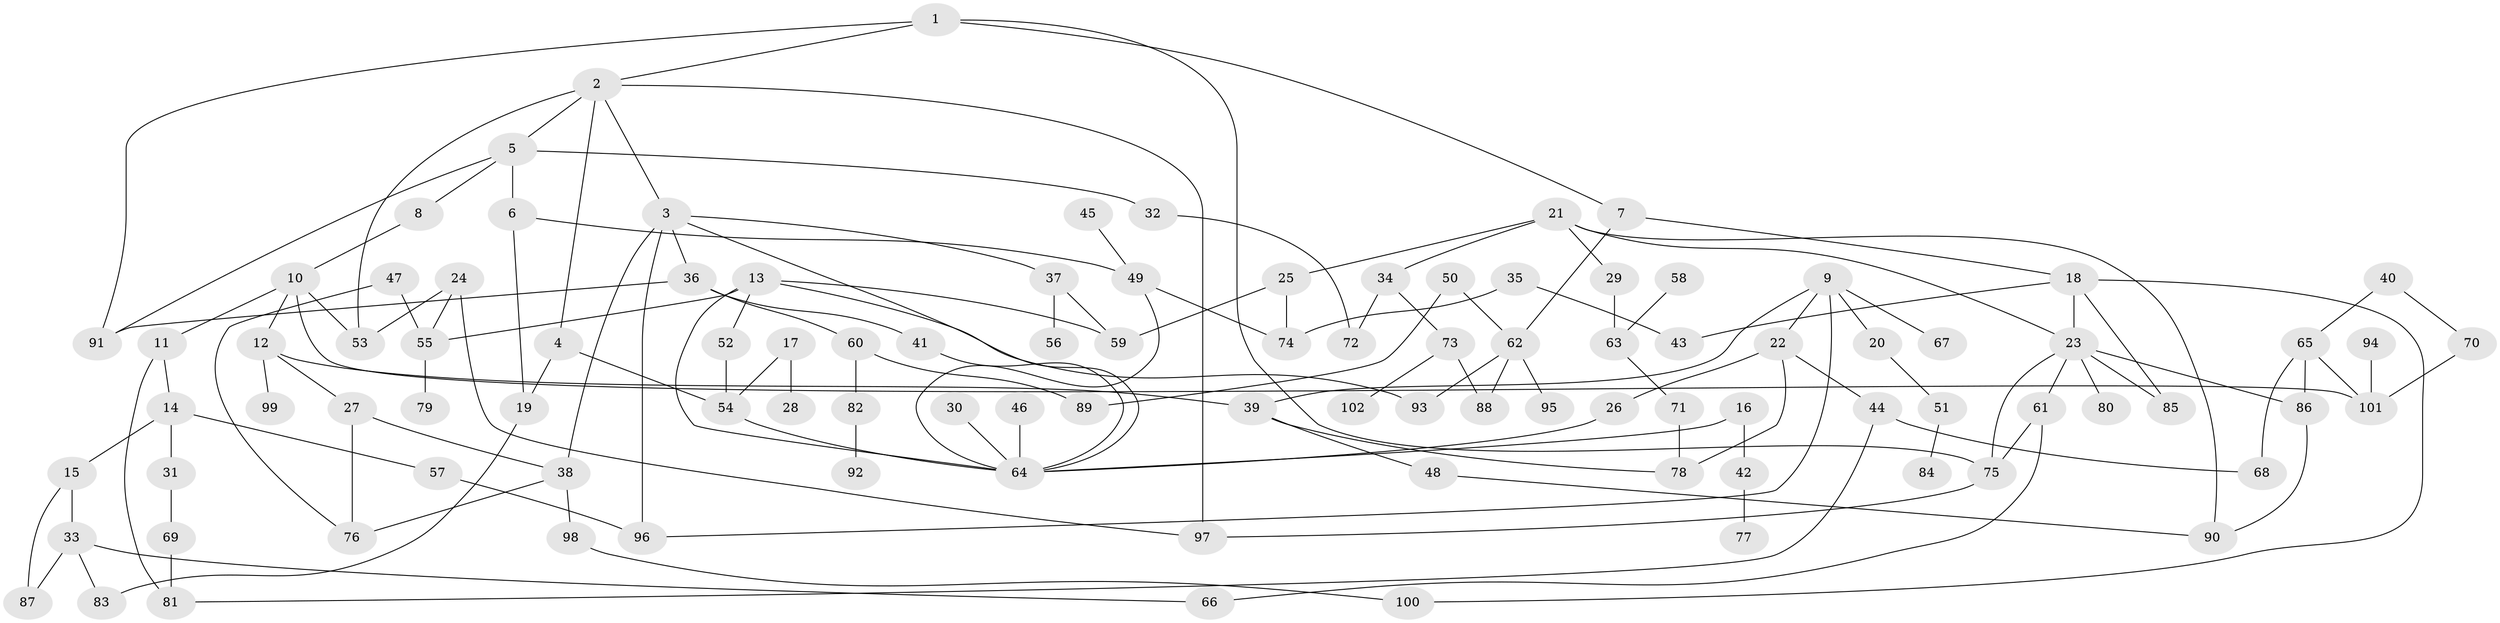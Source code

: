 // original degree distribution, {4: 0.1103448275862069, 6: 0.020689655172413793, 3: 0.1793103448275862, 5: 0.06896551724137931, 2: 0.3724137931034483, 10: 0.006896551724137931, 8: 0.006896551724137931, 1: 0.23448275862068965}
// Generated by graph-tools (version 1.1) at 2025/36/03/04/25 23:36:10]
// undirected, 102 vertices, 142 edges
graph export_dot {
  node [color=gray90,style=filled];
  1;
  2;
  3;
  4;
  5;
  6;
  7;
  8;
  9;
  10;
  11;
  12;
  13;
  14;
  15;
  16;
  17;
  18;
  19;
  20;
  21;
  22;
  23;
  24;
  25;
  26;
  27;
  28;
  29;
  30;
  31;
  32;
  33;
  34;
  35;
  36;
  37;
  38;
  39;
  40;
  41;
  42;
  43;
  44;
  45;
  46;
  47;
  48;
  49;
  50;
  51;
  52;
  53;
  54;
  55;
  56;
  57;
  58;
  59;
  60;
  61;
  62;
  63;
  64;
  65;
  66;
  67;
  68;
  69;
  70;
  71;
  72;
  73;
  74;
  75;
  76;
  77;
  78;
  79;
  80;
  81;
  82;
  83;
  84;
  85;
  86;
  87;
  88;
  89;
  90;
  91;
  92;
  93;
  94;
  95;
  96;
  97;
  98;
  99;
  100;
  101;
  102;
  1 -- 2 [weight=1.0];
  1 -- 7 [weight=1.0];
  1 -- 75 [weight=1.0];
  1 -- 91 [weight=1.0];
  2 -- 3 [weight=1.0];
  2 -- 4 [weight=1.0];
  2 -- 5 [weight=1.0];
  2 -- 53 [weight=1.0];
  2 -- 97 [weight=1.0];
  3 -- 36 [weight=1.0];
  3 -- 37 [weight=1.0];
  3 -- 38 [weight=1.0];
  3 -- 64 [weight=1.0];
  3 -- 96 [weight=1.0];
  4 -- 19 [weight=1.0];
  4 -- 54 [weight=1.0];
  5 -- 6 [weight=1.0];
  5 -- 8 [weight=1.0];
  5 -- 32 [weight=1.0];
  5 -- 91 [weight=1.0];
  6 -- 19 [weight=1.0];
  6 -- 49 [weight=1.0];
  7 -- 18 [weight=1.0];
  7 -- 62 [weight=1.0];
  8 -- 10 [weight=1.0];
  9 -- 20 [weight=1.0];
  9 -- 22 [weight=1.0];
  9 -- 39 [weight=1.0];
  9 -- 67 [weight=1.0];
  9 -- 96 [weight=1.0];
  10 -- 11 [weight=1.0];
  10 -- 12 [weight=1.0];
  10 -- 53 [weight=1.0];
  10 -- 101 [weight=1.0];
  11 -- 14 [weight=1.0];
  11 -- 81 [weight=1.0];
  12 -- 27 [weight=1.0];
  12 -- 39 [weight=1.0];
  12 -- 99 [weight=1.0];
  13 -- 52 [weight=1.0];
  13 -- 55 [weight=1.0];
  13 -- 59 [weight=1.0];
  13 -- 64 [weight=1.0];
  13 -- 93 [weight=1.0];
  14 -- 15 [weight=1.0];
  14 -- 31 [weight=1.0];
  14 -- 57 [weight=1.0];
  15 -- 33 [weight=1.0];
  15 -- 87 [weight=1.0];
  16 -- 42 [weight=1.0];
  16 -- 64 [weight=1.0];
  17 -- 28 [weight=1.0];
  17 -- 54 [weight=1.0];
  18 -- 23 [weight=1.0];
  18 -- 43 [weight=1.0];
  18 -- 85 [weight=1.0];
  18 -- 100 [weight=1.0];
  19 -- 83 [weight=1.0];
  20 -- 51 [weight=1.0];
  21 -- 23 [weight=1.0];
  21 -- 25 [weight=1.0];
  21 -- 29 [weight=1.0];
  21 -- 34 [weight=1.0];
  21 -- 90 [weight=1.0];
  22 -- 26 [weight=1.0];
  22 -- 44 [weight=1.0];
  22 -- 78 [weight=1.0];
  23 -- 61 [weight=1.0];
  23 -- 75 [weight=1.0];
  23 -- 80 [weight=1.0];
  23 -- 85 [weight=1.0];
  23 -- 86 [weight=1.0];
  24 -- 53 [weight=1.0];
  24 -- 55 [weight=1.0];
  24 -- 97 [weight=1.0];
  25 -- 59 [weight=1.0];
  25 -- 74 [weight=1.0];
  26 -- 64 [weight=1.0];
  27 -- 38 [weight=1.0];
  27 -- 76 [weight=1.0];
  29 -- 63 [weight=1.0];
  30 -- 64 [weight=1.0];
  31 -- 69 [weight=1.0];
  32 -- 72 [weight=1.0];
  33 -- 66 [weight=1.0];
  33 -- 83 [weight=1.0];
  33 -- 87 [weight=1.0];
  34 -- 72 [weight=1.0];
  34 -- 73 [weight=1.0];
  35 -- 43 [weight=1.0];
  35 -- 74 [weight=1.0];
  36 -- 41 [weight=1.0];
  36 -- 60 [weight=1.0];
  36 -- 91 [weight=1.0];
  37 -- 56 [weight=1.0];
  37 -- 59 [weight=1.0];
  38 -- 76 [weight=1.0];
  38 -- 98 [weight=1.0];
  39 -- 48 [weight=1.0];
  39 -- 78 [weight=1.0];
  40 -- 65 [weight=1.0];
  40 -- 70 [weight=1.0];
  41 -- 64 [weight=1.0];
  42 -- 77 [weight=1.0];
  44 -- 68 [weight=1.0];
  44 -- 81 [weight=1.0];
  45 -- 49 [weight=1.0];
  46 -- 64 [weight=1.0];
  47 -- 55 [weight=1.0];
  47 -- 76 [weight=1.0];
  48 -- 90 [weight=1.0];
  49 -- 64 [weight=1.0];
  49 -- 74 [weight=1.0];
  50 -- 62 [weight=1.0];
  50 -- 89 [weight=1.0];
  51 -- 84 [weight=1.0];
  52 -- 54 [weight=1.0];
  54 -- 64 [weight=1.0];
  55 -- 79 [weight=1.0];
  57 -- 96 [weight=1.0];
  58 -- 63 [weight=1.0];
  60 -- 82 [weight=1.0];
  60 -- 89 [weight=1.0];
  61 -- 66 [weight=1.0];
  61 -- 75 [weight=1.0];
  62 -- 88 [weight=1.0];
  62 -- 93 [weight=1.0];
  62 -- 95 [weight=1.0];
  63 -- 71 [weight=1.0];
  65 -- 68 [weight=1.0];
  65 -- 86 [weight=1.0];
  65 -- 101 [weight=1.0];
  69 -- 81 [weight=1.0];
  70 -- 101 [weight=1.0];
  71 -- 78 [weight=1.0];
  73 -- 88 [weight=1.0];
  73 -- 102 [weight=1.0];
  75 -- 97 [weight=1.0];
  82 -- 92 [weight=1.0];
  86 -- 90 [weight=1.0];
  94 -- 101 [weight=1.0];
  98 -- 100 [weight=1.0];
}
